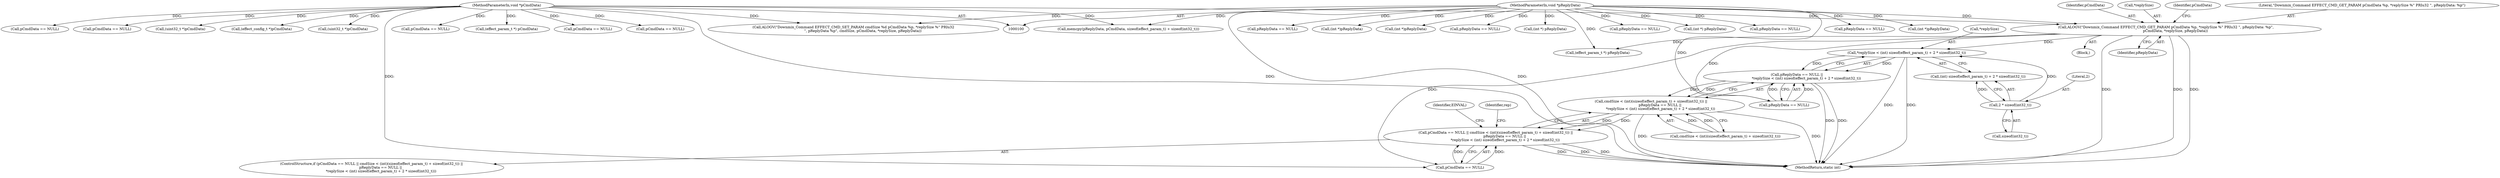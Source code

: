 digraph "0_Android_aeea52da00d210587fb3ed895de3d5f2e0264c88_0@pointer" {
"1000233" [label="(Call,*replySize < (int) sizeof(effect_param_t) + 2 * sizeof(int32_t))"];
"1000208" [label="(Call,ALOGV(\"Downmix_Command EFFECT_CMD_GET_PARAM pCmdData %p, *replySize %\" PRIu32 \", pReplyData: %p\",\n                 pCmdData, *replySize, pReplyData))"];
"1000104" [label="(MethodParameterIn,void *pCmdData)"];
"1000106" [label="(MethodParameterIn,void *pReplyData)"];
"1000241" [label="(Call,2 * sizeof(int32_t))"];
"1000229" [label="(Call,pReplyData == NULL ||\n                 *replySize < (int) sizeof(effect_param_t) + 2 * sizeof(int32_t))"];
"1000219" [label="(Call,cmdSize < (int)(sizeof(effect_param_t) + sizeof(int32_t)) ||\n                pReplyData == NULL ||\n                 *replySize < (int) sizeof(effect_param_t) + 2 * sizeof(int32_t))"];
"1000215" [label="(Call,pCmdData == NULL || cmdSize < (int)(sizeof(effect_param_t) + sizeof(int32_t)) ||\n                pReplyData == NULL ||\n                 *replySize < (int) sizeof(effect_param_t) + 2 * sizeof(int32_t))"];
"1000213" [label="(Identifier,pReplyData)"];
"1000104" [label="(MethodParameterIn,void *pCmdData)"];
"1000242" [label="(Literal,2)"];
"1000339" [label="(Call,(effect_param_t *) pCmdData)"];
"1000322" [label="(Call,pReplyData == NULL)"];
"1000344" [label="(Call,(int *)pReplyData)"];
"1000229" [label="(Call,pReplyData == NULL ||\n                 *replySize < (int) sizeof(effect_param_t) + 2 * sizeof(int32_t))"];
"1000241" [label="(Call,2 * sizeof(int32_t))"];
"1000214" [label="(ControlStructure,if (pCmdData == NULL || cmdSize < (int)(sizeof(effect_param_t) + sizeof(int32_t)) ||\n                pReplyData == NULL ||\n                 *replySize < (int) sizeof(effect_param_t) + 2 * sizeof(int32_t)))"];
"1000255" [label="(Call,memcpy(pReplyData, pCmdData, sizeof(effect_param_t) + sizeof(int32_t)))"];
"1000243" [label="(Call,sizeof(int32_t))"];
"1000169" [label="(Call,pCmdData == NULL)"];
"1000407" [label="(Call,(int *)pReplyData)"];
"1000178" [label="(Call,pReplyData == NULL)"];
"1000525" [label="(Call,pCmdData == NULL)"];
"1000233" [label="(Call,*replySize < (int) sizeof(effect_param_t) + 2 * sizeof(int32_t))"];
"1000192" [label="(Call,(int *) pReplyData)"];
"1000548" [label="(MethodReturn,static int)"];
"1000215" [label="(Call,pCmdData == NULL || cmdSize < (int)(sizeof(effect_param_t) + sizeof(int32_t)) ||\n                pReplyData == NULL ||\n                 *replySize < (int) sizeof(effect_param_t) + 2 * sizeof(int32_t))"];
"1000219" [label="(Call,cmdSize < (int)(sizeof(effect_param_t) + sizeof(int32_t)) ||\n                pReplyData == NULL ||\n                 *replySize < (int) sizeof(effect_param_t) + 2 * sizeof(int32_t))"];
"1000454" [label="(Call,pCmdData == NULL)"];
"1000146" [label="(Call,pReplyData == NULL)"];
"1000106" [label="(MethodParameterIn,void *pReplyData)"];
"1000308" [label="(Call,pCmdData == NULL)"];
"1000217" [label="(Identifier,pCmdData)"];
"1000236" [label="(Call,(int) sizeof(effect_param_t) + 2 * sizeof(int32_t))"];
"1000220" [label="(Call,cmdSize < (int)(sizeof(effect_param_t) + sizeof(int32_t)))"];
"1000209" [label="(Literal,\"Downmix_Command EFFECT_CMD_GET_PARAM pCmdData %p, *replySize %\" PRIu32 \", pReplyData: %p\")"];
"1000496" [label="(Call,(uint32_t *)pCmdData)"];
"1000197" [label="(Call,(effect_config_t *)pCmdData)"];
"1000142" [label="(Block,)"];
"1000160" [label="(Call,(int *) pReplyData)"];
"1000376" [label="(Call,pReplyData == NULL)"];
"1000248" [label="(Identifier,EINVAL)"];
"1000210" [label="(Identifier,pCmdData)"];
"1000510" [label="(Call,(uint32_t *)pCmdData)"];
"1000208" [label="(Call,ALOGV(\"Downmix_Command EFFECT_CMD_GET_PARAM pCmdData %p, *replySize %\" PRIu32 \", pReplyData: %p\",\n                 pCmdData, *replySize, pReplyData))"];
"1000415" [label="(Call,pReplyData == NULL)"];
"1000251" [label="(Identifier,rep)"];
"1000216" [label="(Call,pCmdData == NULL)"];
"1000252" [label="(Call,(effect_param_t *) pReplyData)"];
"1000299" [label="(Call,ALOGV(\"Downmix_Command EFFECT_CMD_SET_PARAM cmdSize %d pCmdData %p, *replySize %\" PRIu32\n                 \", pReplyData %p\", cmdSize, pCmdData, *replySize, pReplyData))"];
"1000472" [label="(Call,pCmdData == NULL)"];
"1000446" [label="(Call,(int *)pReplyData)"];
"1000230" [label="(Call,pReplyData == NULL)"];
"1000234" [label="(Call,*replySize)"];
"1000211" [label="(Call,*replySize)"];
"1000233" -> "1000229"  [label="AST: "];
"1000233" -> "1000236"  [label="CFG: "];
"1000234" -> "1000233"  [label="AST: "];
"1000236" -> "1000233"  [label="AST: "];
"1000229" -> "1000233"  [label="CFG: "];
"1000233" -> "1000548"  [label="DDG: "];
"1000233" -> "1000548"  [label="DDG: "];
"1000233" -> "1000229"  [label="DDG: "];
"1000233" -> "1000229"  [label="DDG: "];
"1000208" -> "1000233"  [label="DDG: "];
"1000241" -> "1000233"  [label="DDG: "];
"1000208" -> "1000142"  [label="AST: "];
"1000208" -> "1000213"  [label="CFG: "];
"1000209" -> "1000208"  [label="AST: "];
"1000210" -> "1000208"  [label="AST: "];
"1000211" -> "1000208"  [label="AST: "];
"1000213" -> "1000208"  [label="AST: "];
"1000217" -> "1000208"  [label="CFG: "];
"1000208" -> "1000548"  [label="DDG: "];
"1000208" -> "1000548"  [label="DDG: "];
"1000208" -> "1000548"  [label="DDG: "];
"1000104" -> "1000208"  [label="DDG: "];
"1000106" -> "1000208"  [label="DDG: "];
"1000208" -> "1000216"  [label="DDG: "];
"1000208" -> "1000230"  [label="DDG: "];
"1000208" -> "1000252"  [label="DDG: "];
"1000104" -> "1000100"  [label="AST: "];
"1000104" -> "1000548"  [label="DDG: "];
"1000104" -> "1000169"  [label="DDG: "];
"1000104" -> "1000197"  [label="DDG: "];
"1000104" -> "1000216"  [label="DDG: "];
"1000104" -> "1000255"  [label="DDG: "];
"1000104" -> "1000299"  [label="DDG: "];
"1000104" -> "1000308"  [label="DDG: "];
"1000104" -> "1000339"  [label="DDG: "];
"1000104" -> "1000454"  [label="DDG: "];
"1000104" -> "1000472"  [label="DDG: "];
"1000104" -> "1000496"  [label="DDG: "];
"1000104" -> "1000510"  [label="DDG: "];
"1000104" -> "1000525"  [label="DDG: "];
"1000106" -> "1000100"  [label="AST: "];
"1000106" -> "1000548"  [label="DDG: "];
"1000106" -> "1000146"  [label="DDG: "];
"1000106" -> "1000160"  [label="DDG: "];
"1000106" -> "1000178"  [label="DDG: "];
"1000106" -> "1000192"  [label="DDG: "];
"1000106" -> "1000230"  [label="DDG: "];
"1000106" -> "1000252"  [label="DDG: "];
"1000106" -> "1000255"  [label="DDG: "];
"1000106" -> "1000299"  [label="DDG: "];
"1000106" -> "1000322"  [label="DDG: "];
"1000106" -> "1000344"  [label="DDG: "];
"1000106" -> "1000376"  [label="DDG: "];
"1000106" -> "1000407"  [label="DDG: "];
"1000106" -> "1000415"  [label="DDG: "];
"1000106" -> "1000446"  [label="DDG: "];
"1000241" -> "1000236"  [label="AST: "];
"1000241" -> "1000243"  [label="CFG: "];
"1000242" -> "1000241"  [label="AST: "];
"1000243" -> "1000241"  [label="AST: "];
"1000236" -> "1000241"  [label="CFG: "];
"1000241" -> "1000236"  [label="DDG: "];
"1000229" -> "1000219"  [label="AST: "];
"1000229" -> "1000230"  [label="CFG: "];
"1000230" -> "1000229"  [label="AST: "];
"1000219" -> "1000229"  [label="CFG: "];
"1000229" -> "1000548"  [label="DDG: "];
"1000229" -> "1000548"  [label="DDG: "];
"1000229" -> "1000219"  [label="DDG: "];
"1000229" -> "1000219"  [label="DDG: "];
"1000230" -> "1000229"  [label="DDG: "];
"1000230" -> "1000229"  [label="DDG: "];
"1000219" -> "1000215"  [label="AST: "];
"1000219" -> "1000220"  [label="CFG: "];
"1000220" -> "1000219"  [label="AST: "];
"1000215" -> "1000219"  [label="CFG: "];
"1000219" -> "1000548"  [label="DDG: "];
"1000219" -> "1000548"  [label="DDG: "];
"1000219" -> "1000215"  [label="DDG: "];
"1000219" -> "1000215"  [label="DDG: "];
"1000220" -> "1000219"  [label="DDG: "];
"1000220" -> "1000219"  [label="DDG: "];
"1000215" -> "1000214"  [label="AST: "];
"1000215" -> "1000216"  [label="CFG: "];
"1000216" -> "1000215"  [label="AST: "];
"1000248" -> "1000215"  [label="CFG: "];
"1000251" -> "1000215"  [label="CFG: "];
"1000215" -> "1000548"  [label="DDG: "];
"1000215" -> "1000548"  [label="DDG: "];
"1000215" -> "1000548"  [label="DDG: "];
"1000216" -> "1000215"  [label="DDG: "];
"1000216" -> "1000215"  [label="DDG: "];
}
